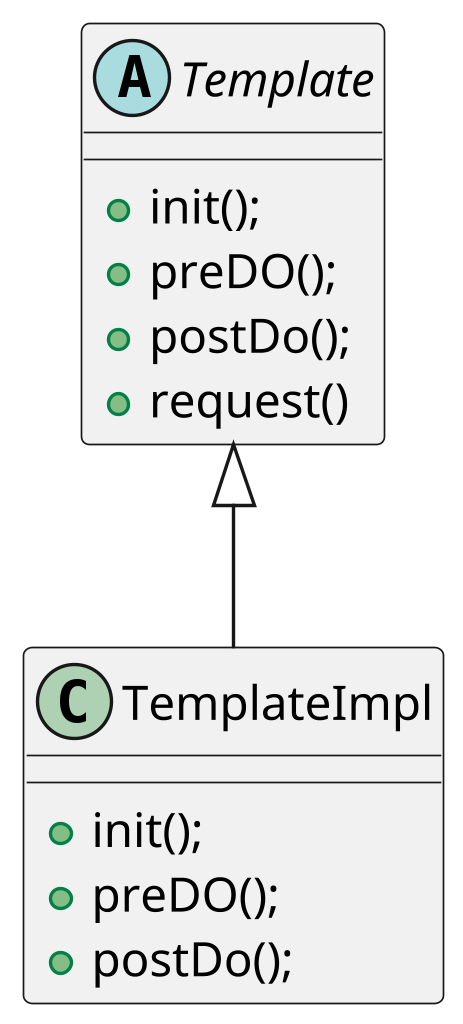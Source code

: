 @startuml
scale 1024 height


Template <|-- TemplateImpl

abstract class Template{
    +init();
    +preDO();
    +postDo();
    +request()
}

class TemplateImpl {
    +init();
    +preDO();
    +postDo();

}


@enduml